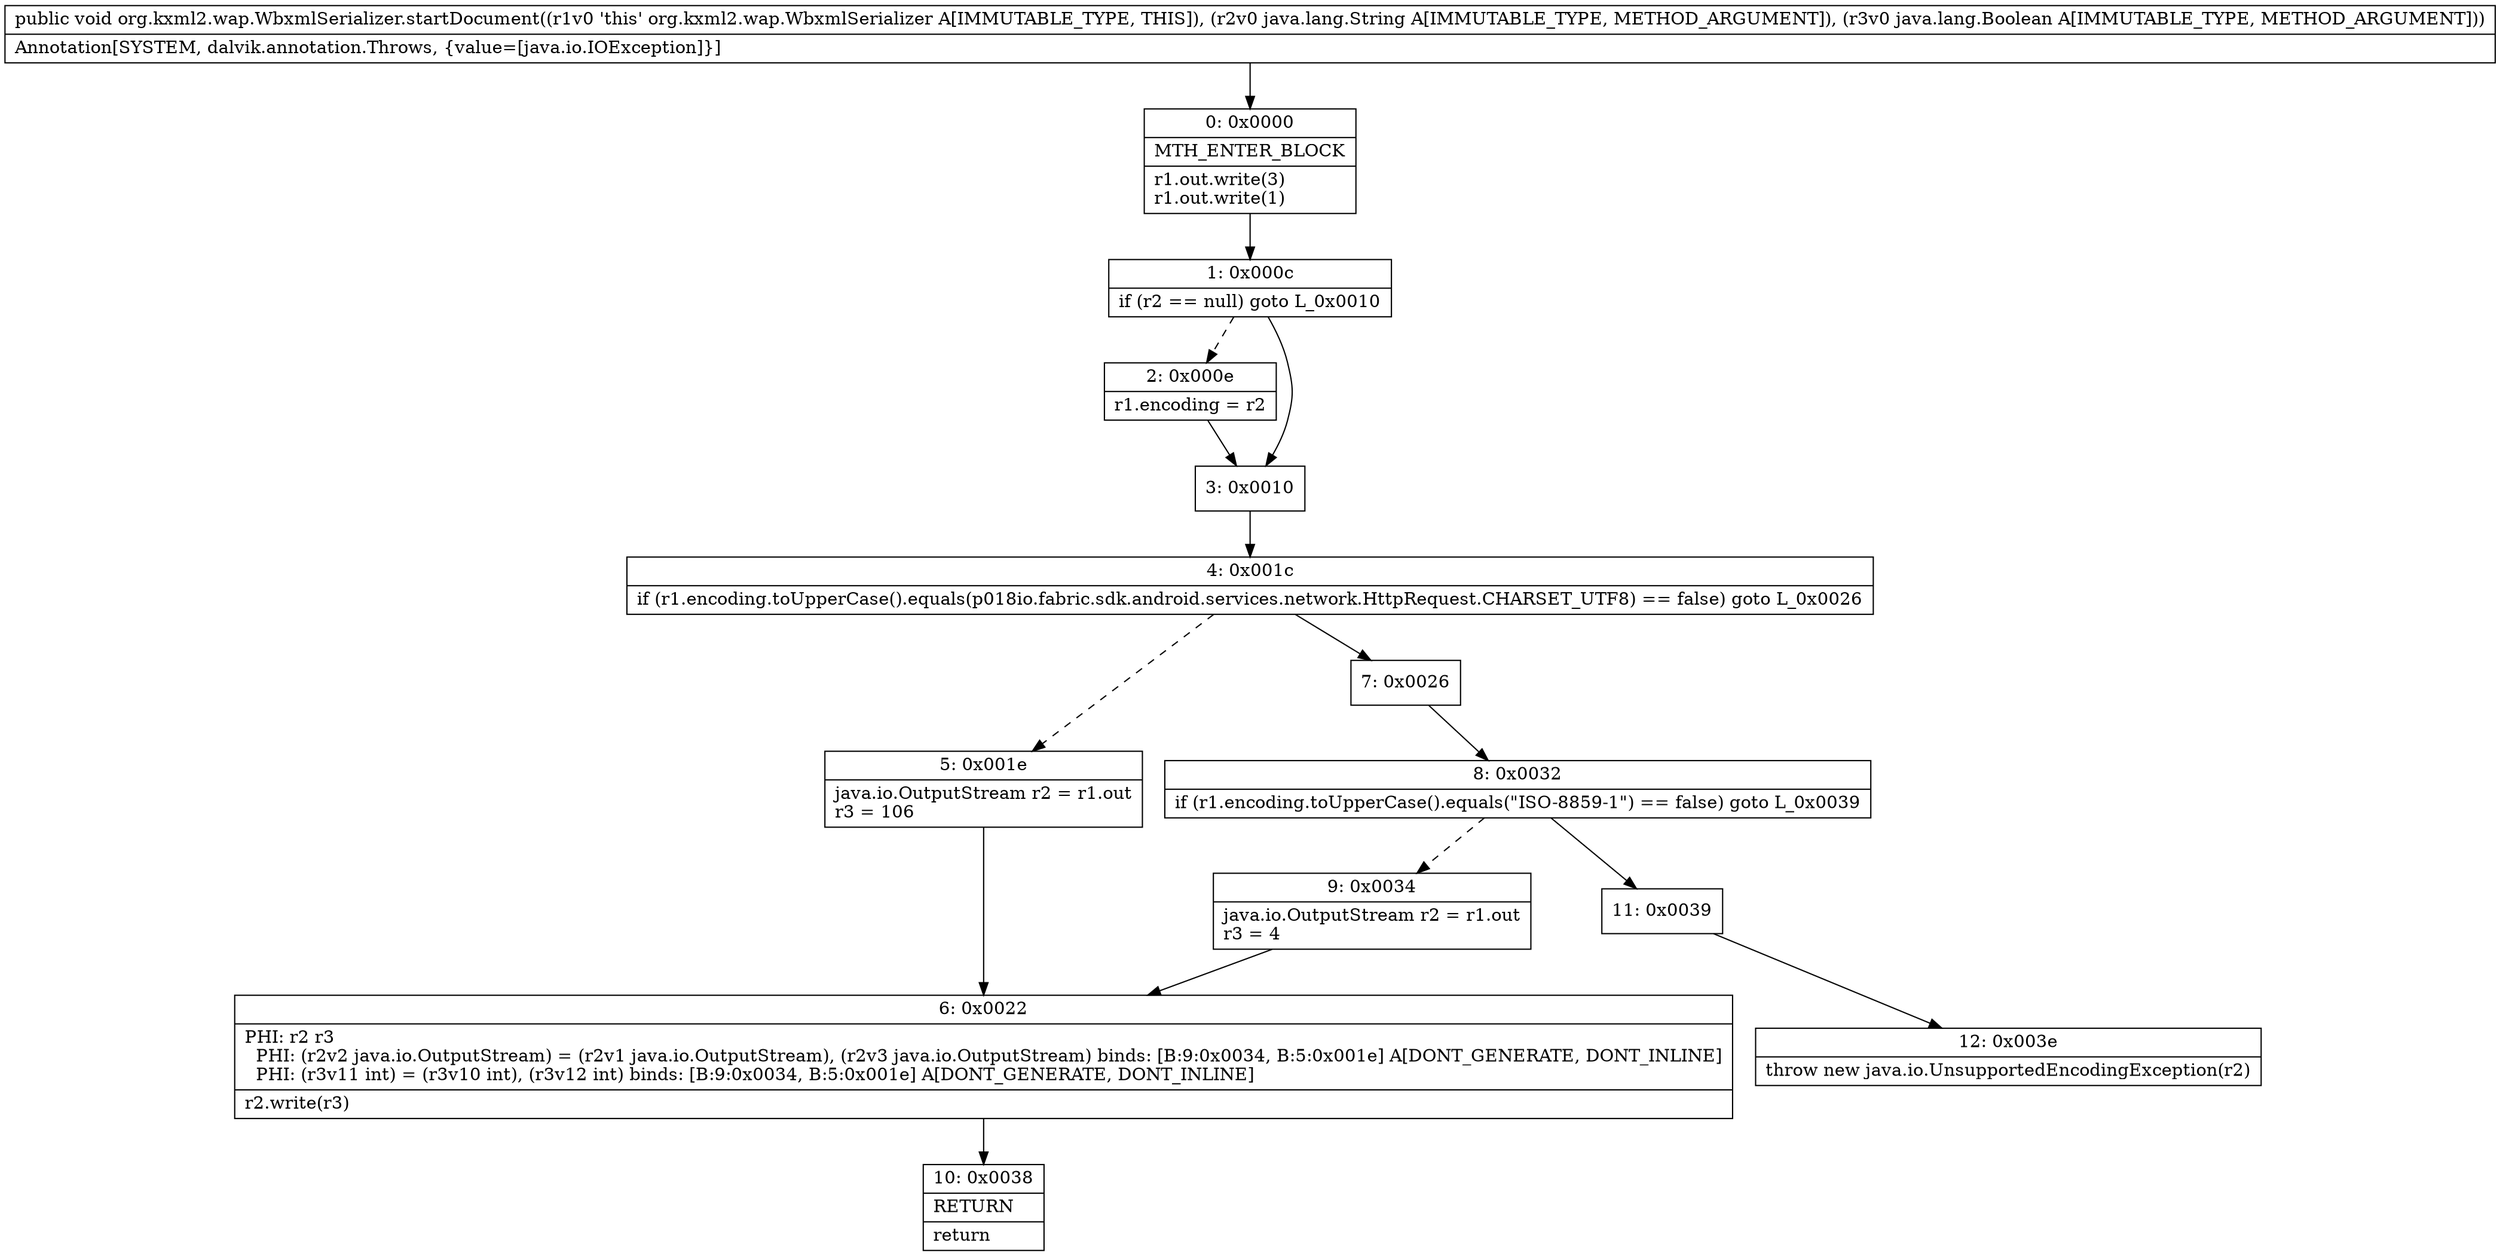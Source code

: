 digraph "CFG fororg.kxml2.wap.WbxmlSerializer.startDocument(Ljava\/lang\/String;Ljava\/lang\/Boolean;)V" {
Node_0 [shape=record,label="{0\:\ 0x0000|MTH_ENTER_BLOCK\l|r1.out.write(3)\lr1.out.write(1)\l}"];
Node_1 [shape=record,label="{1\:\ 0x000c|if (r2 == null) goto L_0x0010\l}"];
Node_2 [shape=record,label="{2\:\ 0x000e|r1.encoding = r2\l}"];
Node_3 [shape=record,label="{3\:\ 0x0010}"];
Node_4 [shape=record,label="{4\:\ 0x001c|if (r1.encoding.toUpperCase().equals(p018io.fabric.sdk.android.services.network.HttpRequest.CHARSET_UTF8) == false) goto L_0x0026\l}"];
Node_5 [shape=record,label="{5\:\ 0x001e|java.io.OutputStream r2 = r1.out\lr3 = 106\l}"];
Node_6 [shape=record,label="{6\:\ 0x0022|PHI: r2 r3 \l  PHI: (r2v2 java.io.OutputStream) = (r2v1 java.io.OutputStream), (r2v3 java.io.OutputStream) binds: [B:9:0x0034, B:5:0x001e] A[DONT_GENERATE, DONT_INLINE]\l  PHI: (r3v11 int) = (r3v10 int), (r3v12 int) binds: [B:9:0x0034, B:5:0x001e] A[DONT_GENERATE, DONT_INLINE]\l|r2.write(r3)\l}"];
Node_7 [shape=record,label="{7\:\ 0x0026}"];
Node_8 [shape=record,label="{8\:\ 0x0032|if (r1.encoding.toUpperCase().equals(\"ISO\-8859\-1\") == false) goto L_0x0039\l}"];
Node_9 [shape=record,label="{9\:\ 0x0034|java.io.OutputStream r2 = r1.out\lr3 = 4\l}"];
Node_10 [shape=record,label="{10\:\ 0x0038|RETURN\l|return\l}"];
Node_11 [shape=record,label="{11\:\ 0x0039}"];
Node_12 [shape=record,label="{12\:\ 0x003e|throw new java.io.UnsupportedEncodingException(r2)\l}"];
MethodNode[shape=record,label="{public void org.kxml2.wap.WbxmlSerializer.startDocument((r1v0 'this' org.kxml2.wap.WbxmlSerializer A[IMMUTABLE_TYPE, THIS]), (r2v0 java.lang.String A[IMMUTABLE_TYPE, METHOD_ARGUMENT]), (r3v0 java.lang.Boolean A[IMMUTABLE_TYPE, METHOD_ARGUMENT]))  | Annotation[SYSTEM, dalvik.annotation.Throws, \{value=[java.io.IOException]\}]\l}"];
MethodNode -> Node_0;
Node_0 -> Node_1;
Node_1 -> Node_2[style=dashed];
Node_1 -> Node_3;
Node_2 -> Node_3;
Node_3 -> Node_4;
Node_4 -> Node_5[style=dashed];
Node_4 -> Node_7;
Node_5 -> Node_6;
Node_6 -> Node_10;
Node_7 -> Node_8;
Node_8 -> Node_9[style=dashed];
Node_8 -> Node_11;
Node_9 -> Node_6;
Node_11 -> Node_12;
}

